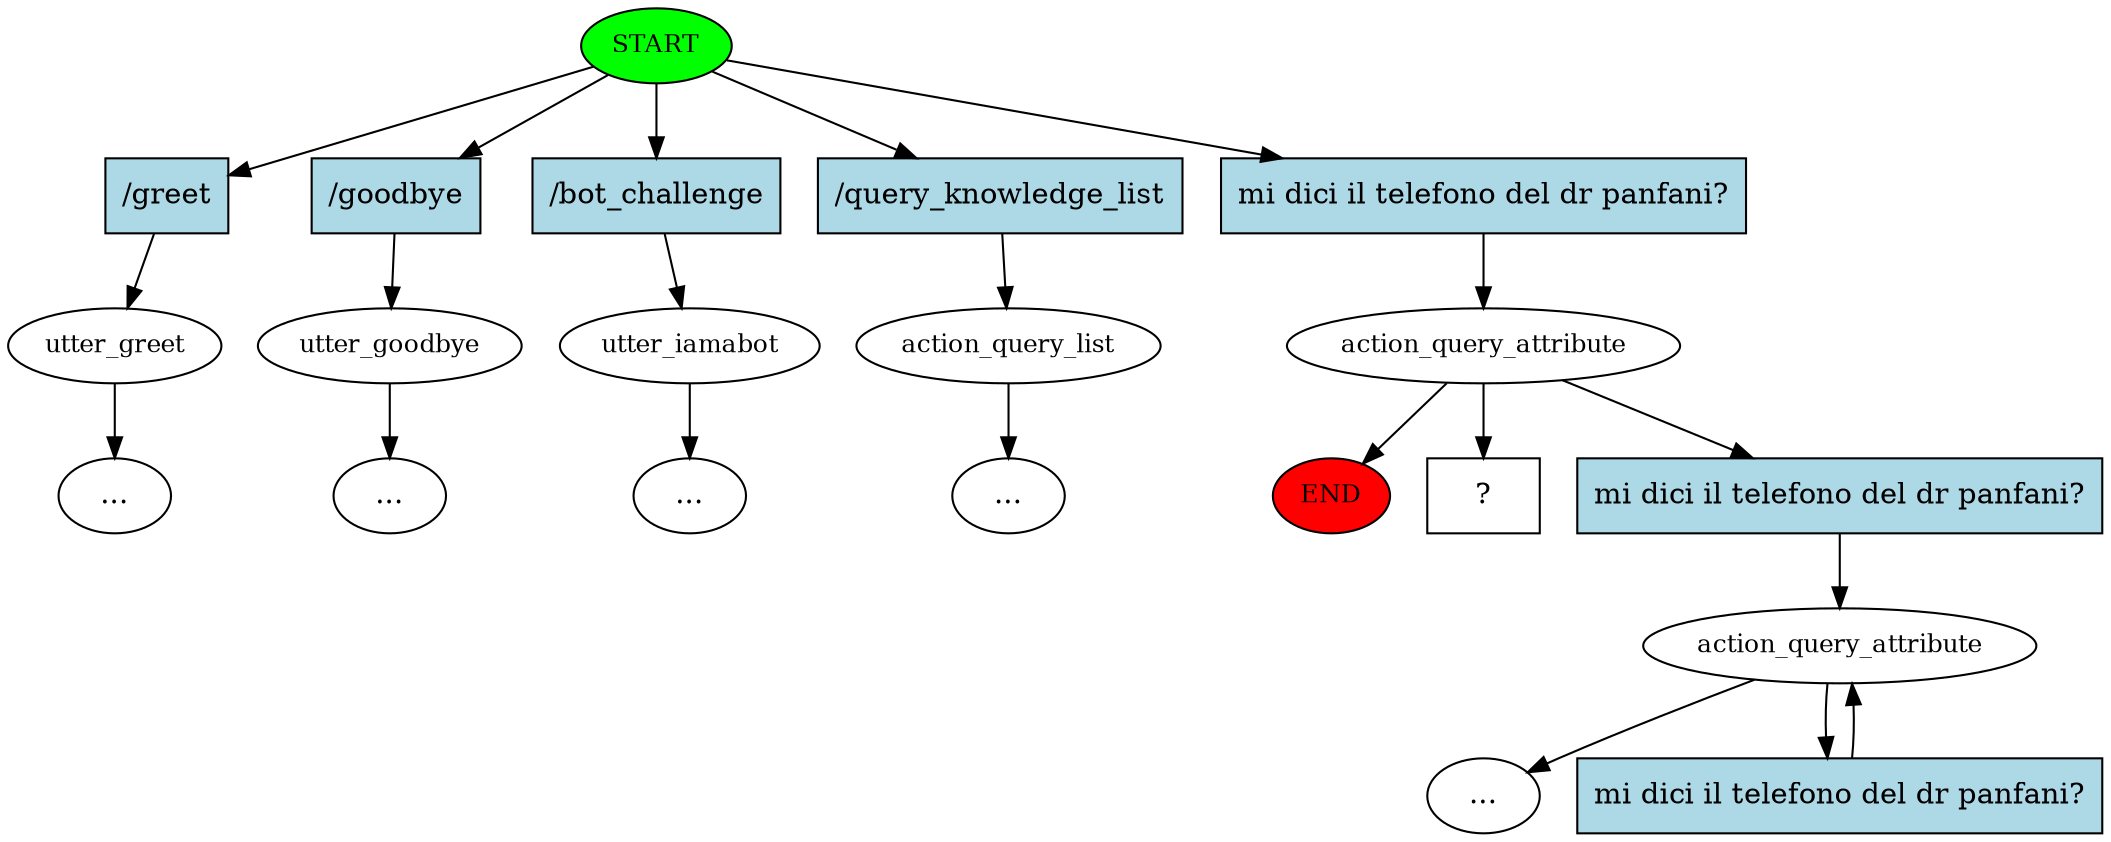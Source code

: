 digraph  {
0 [class="start active", fillcolor=green, fontsize=12, label=START, style=filled];
"-1" [class=end, fillcolor=red, fontsize=12, label=END, style=filled];
1 [class="", fontsize=12, label=utter_greet];
"-5" [class=ellipsis, label="..."];
4 [class="", fontsize=12, label=utter_goodbye];
"-6" [class=ellipsis, label="..."];
5 [class="", fontsize=12, label=utter_iamabot];
"-7" [class=ellipsis, label="..."];
6 [class="", fontsize=12, label=action_query_list];
"-8" [class=ellipsis, label="..."];
7 [class=active, fontsize=12, label=action_query_attribute];
9 [class="", fontsize=12, label=action_query_attribute];
"-9" [class=ellipsis, label="..."];
12 [class="intent dashed active", label="  ?  ", shape=rect];
13 [class=intent, fillcolor=lightblue, label="\/greet", shape=rect, style=filled];
14 [class=intent, fillcolor=lightblue, label="\/goodbye", shape=rect, style=filled];
15 [class=intent, fillcolor=lightblue, label="\/bot_challenge", shape=rect, style=filled];
16 [class=intent, fillcolor=lightblue, label="\/query_knowledge_list", shape=rect, style=filled];
17 [class="intent active", fillcolor=lightblue, label="mi\ dici\ il\ telefono\ del\ dr\ panfani\?", shape=rect, style=filled];
18 [class=intent, fillcolor=lightblue, label="mi\ dici\ il\ telefono\ del\ dr\ panfani\?", shape=rect, style=filled];
19 [class=intent, fillcolor=lightblue, label="mi\ dici\ il\ telefono\ del\ dr\ panfani\?", shape=rect, style=filled];
0 -> 13  [class="", key=0];
0 -> 14  [class="", key=0];
0 -> 15  [class="", key=0];
0 -> 16  [class="", key=0];
0 -> 17  [class=active, key=0];
1 -> "-5"  [class="", key=NONE, label=""];
4 -> "-6"  [class="", key=NONE, label=""];
5 -> "-7"  [class="", key=NONE, label=""];
6 -> "-8"  [class="", key=NONE, label=""];
7 -> "-1"  [class="", key=NONE, label=""];
7 -> 12  [class=active, key=NONE, label=""];
7 -> 18  [class="", key=0];
9 -> "-9"  [class="", key=NONE, label=""];
9 -> 19  [class="", key=0];
13 -> 1  [class="", key=0];
14 -> 4  [class="", key=0];
15 -> 5  [class="", key=0];
16 -> 6  [class="", key=0];
17 -> 7  [class=active, key=0];
18 -> 9  [class="", key=0];
19 -> 9  [class="", key=0];
}

